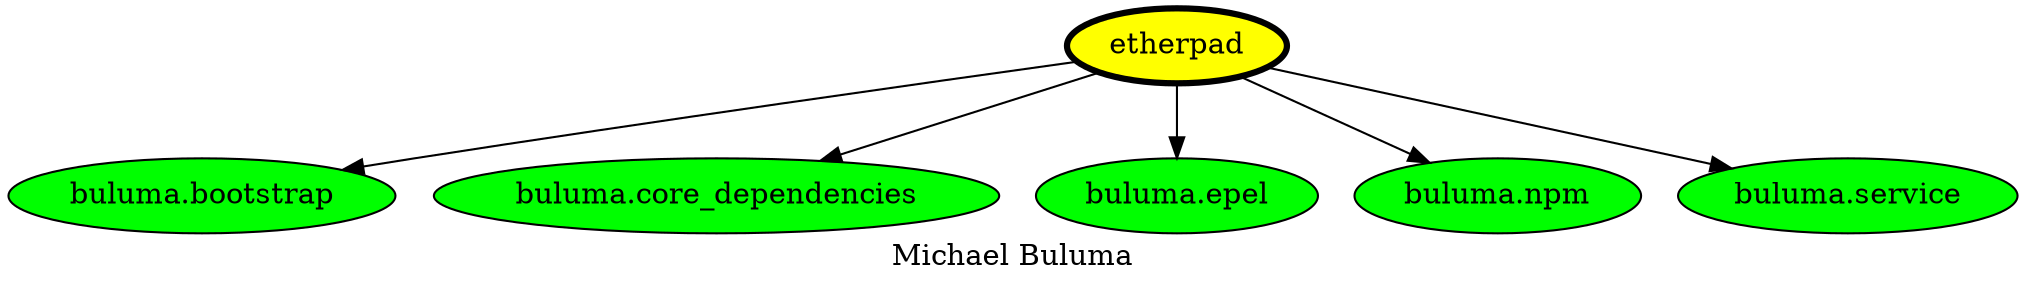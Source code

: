 digraph PhiloDilemma {
  label = "Michael Buluma" ;
  overlap=false
  {
    "etherpad" [fillcolor=yellow style=filled penwidth=3]
    "buluma.bootstrap" [fillcolor=green style=filled]
    "buluma.core_dependencies" [fillcolor=green style=filled]
    "buluma.epel" [fillcolor=green style=filled]
    "buluma.npm" [fillcolor=green style=filled]
    "buluma.service" [fillcolor=green style=filled]
  }
  "etherpad" -> "buluma.bootstrap"
  "etherpad" -> "buluma.core_dependencies"
  "etherpad" -> "buluma.epel"
  "etherpad" -> "buluma.npm"
  "etherpad" -> "buluma.service"
}
